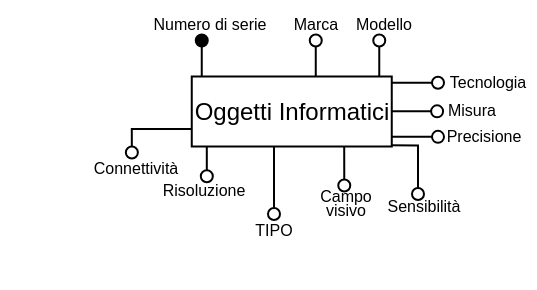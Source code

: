 <mxfile version="24.2.5" type="device">
  <diagram name="Pagina-1" id="QI2gKdlKlqPeXvp3Vsb9">
    <mxGraphModel dx="377" dy="220" grid="1" gridSize="10" guides="1" tooltips="1" connect="1" arrows="1" fold="1" page="1" pageScale="1" pageWidth="827" pageHeight="1169" math="0" shadow="0">
      <root>
        <mxCell id="0" />
        <mxCell id="1" parent="0" />
        <mxCell id="ZSuVh3KP06e7y-Dg5ANr-1" value="&lt;font style=&quot;font-size: 8px;&quot;&gt;Misura&lt;/font&gt;" style="text;html=1;align=center;verticalAlign=middle;whiteSpace=wrap;rounded=1;strokeColor=none;" vertex="1" parent="1">
          <mxGeometry x="331.81" y="61" width="50" height="12" as="geometry" />
        </mxCell>
        <mxCell id="ZSuVh3KP06e7y-Dg5ANr-2" value="&lt;font style=&quot;font-size: 8px;&quot;&gt;Modello&lt;/font&gt;" style="text;html=1;align=center;verticalAlign=middle;whiteSpace=wrap;rounded=1;strokeColor=none;" vertex="1" parent="1">
          <mxGeometry x="293.13" y="13.76" width="40" height="20" as="geometry" />
        </mxCell>
        <mxCell id="ZSuVh3KP06e7y-Dg5ANr-3" value="&lt;font style=&quot;font-size: 8px;&quot;&gt;Marca&lt;/font&gt;" style="text;html=1;align=center;verticalAlign=middle;whiteSpace=wrap;rounded=1;strokeColor=none;glass=0;" vertex="1" parent="1">
          <mxGeometry x="253.76" y="16.26" width="50" height="15" as="geometry" />
        </mxCell>
        <mxCell id="ZSuVh3KP06e7y-Dg5ANr-7" style="edgeStyle=orthogonalEdgeStyle;rounded=0;orthogonalLoop=1;jettySize=auto;html=1;exitX=0;exitY=0;exitDx=0;exitDy=0;endArrow=oval;endFill=1;" edge="1" parent="1">
          <mxGeometry relative="1" as="geometry">
            <mxPoint x="221.88" y="33.25" as="targetPoint" />
            <mxPoint x="221.88" y="51.25" as="sourcePoint" />
            <Array as="points" />
          </mxGeometry>
        </mxCell>
        <mxCell id="ZSuVh3KP06e7y-Dg5ANr-8" value="&lt;font style=&quot;font-size: 8px;&quot;&gt;Numero di serie&lt;/font&gt;" style="text;html=1;align=center;verticalAlign=middle;whiteSpace=wrap;rounded=1;strokeColor=none;glass=0;" vertex="1" parent="1">
          <mxGeometry x="192.51" y="20.01" width="65.62" height="7.5" as="geometry" />
        </mxCell>
        <mxCell id="ZSuVh3KP06e7y-Dg5ANr-9" style="edgeStyle=orthogonalEdgeStyle;rounded=0;orthogonalLoop=1;jettySize=auto;html=1;exitX=0;exitY=0;exitDx=0;exitDy=0;endArrow=oval;endFill=0;" edge="1" parent="1">
          <mxGeometry relative="1" as="geometry">
            <mxPoint x="278.88" y="33.25" as="targetPoint" />
            <mxPoint x="278.88" y="51.25" as="sourcePoint" />
            <Array as="points" />
          </mxGeometry>
        </mxCell>
        <mxCell id="ZSuVh3KP06e7y-Dg5ANr-10" style="edgeStyle=orthogonalEdgeStyle;rounded=0;orthogonalLoop=1;jettySize=auto;html=1;exitX=0;exitY=0;exitDx=0;exitDy=0;endArrow=oval;endFill=0;" edge="1" parent="1">
          <mxGeometry relative="1" as="geometry">
            <mxPoint x="310.63" y="33.25" as="targetPoint" />
            <mxPoint x="310.63" y="51.25" as="sourcePoint" />
            <Array as="points" />
          </mxGeometry>
        </mxCell>
        <mxCell id="ZSuVh3KP06e7y-Dg5ANr-11" style="edgeStyle=orthogonalEdgeStyle;rounded=0;orthogonalLoop=1;jettySize=auto;html=1;exitX=1;exitY=0.5;exitDx=0;exitDy=0;endArrow=oval;endFill=0;" edge="1" parent="1">
          <mxGeometry relative="1" as="geometry">
            <mxPoint x="316.43" y="68.67" as="sourcePoint" />
            <mxPoint x="339.55" y="68.67" as="targetPoint" />
          </mxGeometry>
        </mxCell>
        <mxCell id="ZSuVh3KP06e7y-Dg5ANr-12" style="edgeStyle=orthogonalEdgeStyle;rounded=0;orthogonalLoop=1;jettySize=auto;html=1;exitX=1;exitY=0.5;exitDx=0;exitDy=0;endArrow=oval;endFill=0;" edge="1" parent="1">
          <mxGeometry relative="1" as="geometry">
            <mxPoint x="316.88" y="54.38" as="sourcePoint" />
            <mxPoint x="340" y="54.38" as="targetPoint" />
          </mxGeometry>
        </mxCell>
        <mxCell id="ZSuVh3KP06e7y-Dg5ANr-13" value="&lt;font style=&quot;font-size: 8px;&quot;&gt;Tecnologia&lt;/font&gt;" style="text;html=1;align=center;verticalAlign=middle;whiteSpace=wrap;rounded=1;strokeColor=none;" vertex="1" parent="1">
          <mxGeometry x="341.88" y="43.38" width="46" height="19" as="geometry" />
        </mxCell>
        <mxCell id="ZSuVh3KP06e7y-Dg5ANr-16" style="edgeStyle=orthogonalEdgeStyle;rounded=0;orthogonalLoop=1;jettySize=auto;html=1;exitX=0.5;exitY=1;exitDx=0;exitDy=0;" edge="1" parent="1">
          <mxGeometry relative="1" as="geometry">
            <mxPoint x="129.16" y="148.15" as="sourcePoint" />
            <mxPoint x="129.16" y="148.15" as="targetPoint" />
          </mxGeometry>
        </mxCell>
        <mxCell id="ZSuVh3KP06e7y-Dg5ANr-18" style="edgeStyle=orthogonalEdgeStyle;rounded=0;orthogonalLoop=1;jettySize=auto;html=1;endArrow=oval;endFill=0;" edge="1" parent="1">
          <mxGeometry relative="1" as="geometry">
            <mxPoint x="316.16" y="85.68" as="sourcePoint" />
            <mxPoint x="330" y="110" as="targetPoint" />
          </mxGeometry>
        </mxCell>
        <mxCell id="ZSuVh3KP06e7y-Dg5ANr-19" value="&lt;font style=&quot;font-size: 8px;&quot;&gt;Risoluzione&lt;/font&gt;" style="text;html=1;align=center;verticalAlign=middle;whiteSpace=wrap;rounded=1;strokeColor=none;glass=0;" vertex="1" parent="1">
          <mxGeometry x="208" y="103" width="30" height="7.37" as="geometry" />
        </mxCell>
        <mxCell id="ZSuVh3KP06e7y-Dg5ANr-20" value="&lt;font style=&quot;font-size: 8px;&quot;&gt;Precisione&lt;/font&gt;" style="text;html=1;align=center;verticalAlign=middle;whiteSpace=wrap;rounded=1;strokeColor=none;glass=0;" vertex="1" parent="1">
          <mxGeometry x="347.87" y="76.5" width="30" height="6.5" as="geometry" />
        </mxCell>
        <mxCell id="ZSuVh3KP06e7y-Dg5ANr-21" style="edgeStyle=orthogonalEdgeStyle;rounded=0;orthogonalLoop=1;jettySize=auto;html=1;endArrow=oval;endFill=0;" edge="1" parent="1">
          <mxGeometry relative="1" as="geometry">
            <mxPoint x="294.94" y="85.61" as="sourcePoint" />
            <mxPoint x="293.14" y="105.77" as="targetPoint" />
          </mxGeometry>
        </mxCell>
        <mxCell id="ZSuVh3KP06e7y-Dg5ANr-22" value="&lt;p style=&quot;line-height: 40%;&quot;&gt;&lt;font style=&quot;font-size: 8px;&quot;&gt;Campo visivo&lt;/font&gt;&lt;/p&gt;" style="text;html=1;align=center;verticalAlign=middle;whiteSpace=wrap;rounded=1;strokeColor=none;glass=0;" vertex="1" parent="1">
          <mxGeometry x="279.13" y="110.76" width="30" height="7.37" as="geometry" />
        </mxCell>
        <mxCell id="ZSuVh3KP06e7y-Dg5ANr-23" style="edgeStyle=orthogonalEdgeStyle;rounded=0;orthogonalLoop=1;jettySize=auto;html=1;exitX=0;exitY=0.75;exitDx=0;exitDy=0;endArrow=oval;endFill=0;" edge="1" parent="1" source="ZSuVh3KP06e7y-Dg5ANr-30">
          <mxGeometry relative="1" as="geometry">
            <mxPoint x="207.93" y="89.06" as="sourcePoint" />
            <mxPoint x="186.93" y="89.28" as="targetPoint" />
          </mxGeometry>
        </mxCell>
        <mxCell id="ZSuVh3KP06e7y-Dg5ANr-24" value="&lt;font style=&quot;font-size: 8px;&quot;&gt;Connettività&lt;/font&gt;" style="text;html=1;align=center;verticalAlign=middle;whiteSpace=wrap;rounded=1;strokeColor=none;glass=0;" vertex="1" parent="1">
          <mxGeometry x="173.76" y="92" width="30" height="7.37" as="geometry" />
        </mxCell>
        <mxCell id="ZSuVh3KP06e7y-Dg5ANr-25" value="&lt;font style=&quot;font-size: 8px;&quot;&gt;Sensibilità&lt;/font&gt;" style="text;html=1;align=center;verticalAlign=middle;whiteSpace=wrap;rounded=1;strokeColor=none;glass=0;" vertex="1" parent="1">
          <mxGeometry x="318.22" y="111.63" width="30" height="6.5" as="geometry" />
        </mxCell>
        <mxCell id="ZSuVh3KP06e7y-Dg5ANr-26" style="edgeStyle=orthogonalEdgeStyle;rounded=0;orthogonalLoop=1;jettySize=auto;html=1;endArrow=oval;endFill=0;" edge="1" parent="1">
          <mxGeometry relative="1" as="geometry">
            <mxPoint x="226.23" y="80.74" as="sourcePoint" />
            <mxPoint x="224.41" y="101.13" as="targetPoint" />
          </mxGeometry>
        </mxCell>
        <mxCell id="ZSuVh3KP06e7y-Dg5ANr-27" style="edgeStyle=orthogonalEdgeStyle;rounded=0;orthogonalLoop=1;jettySize=auto;html=1;exitX=1;exitY=0.5;exitDx=0;exitDy=0;endArrow=oval;endFill=0;" edge="1" parent="1">
          <mxGeometry relative="1" as="geometry">
            <mxPoint x="316.88" y="81.42" as="sourcePoint" />
            <mxPoint x="340" y="81.42" as="targetPoint" />
          </mxGeometry>
        </mxCell>
        <mxCell id="ZSuVh3KP06e7y-Dg5ANr-29" style="edgeStyle=orthogonalEdgeStyle;rounded=0;orthogonalLoop=1;jettySize=auto;html=1;endArrow=oval;endFill=0;" edge="1" parent="1">
          <mxGeometry relative="1" as="geometry">
            <mxPoint x="259.96" y="80.74" as="sourcePoint" />
            <mxPoint x="258" y="120" as="targetPoint" />
          </mxGeometry>
        </mxCell>
        <mxCell id="ZSuVh3KP06e7y-Dg5ANr-30" value="Oggetti Informatici" style="whiteSpace=wrap;html=1;align=center;" vertex="1" parent="1">
          <mxGeometry x="216.88" y="51.25" width="100" height="35" as="geometry" />
        </mxCell>
        <mxCell id="ZSuVh3KP06e7y-Dg5ANr-31" value="&lt;font style=&quot;font-size: 8px;&quot;&gt;TIPO&lt;/font&gt;" style="text;html=1;align=center;verticalAlign=middle;whiteSpace=wrap;rounded=1;strokeColor=none;glass=0;" vertex="1" parent="1">
          <mxGeometry x="243" y="123.11" width="30" height="7.37" as="geometry" />
        </mxCell>
      </root>
    </mxGraphModel>
  </diagram>
</mxfile>
